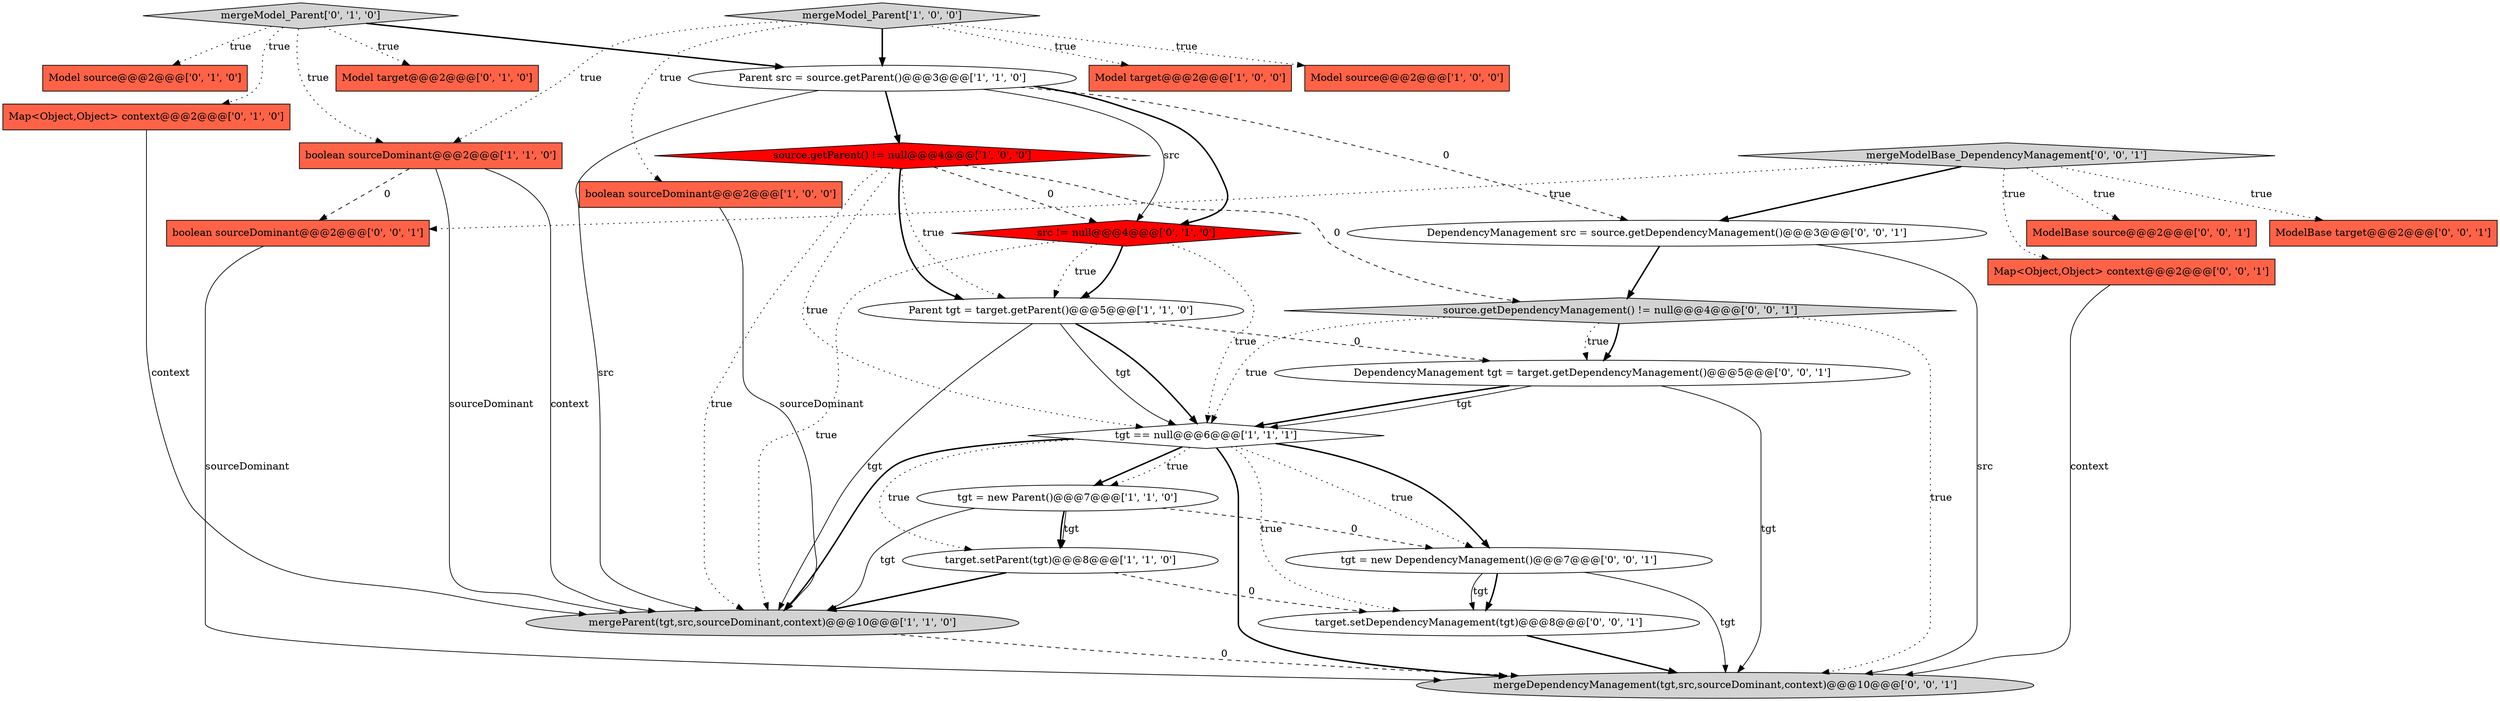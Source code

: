 digraph {
11 [style = filled, label = "boolean sourceDominant@@@2@@@['1', '1', '0']", fillcolor = tomato, shape = box image = "AAA0AAABBB1BBB"];
21 [style = filled, label = "mergeDependencyManagement(tgt,src,sourceDominant,context)@@@10@@@['0', '0', '1']", fillcolor = lightgray, shape = ellipse image = "AAA0AAABBB3BBB"];
5 [style = filled, label = "Parent src = source.getParent()@@@3@@@['1', '1', '0']", fillcolor = white, shape = ellipse image = "AAA0AAABBB1BBB"];
10 [style = filled, label = "Parent tgt = target.getParent()@@@5@@@['1', '1', '0']", fillcolor = white, shape = ellipse image = "AAA0AAABBB1BBB"];
2 [style = filled, label = "mergeParent(tgt,src,sourceDominant,context)@@@10@@@['1', '1', '0']", fillcolor = lightgray, shape = ellipse image = "AAA0AAABBB1BBB"];
7 [style = filled, label = "source.getParent() != null@@@4@@@['1', '0', '0']", fillcolor = red, shape = diamond image = "AAA1AAABBB1BBB"];
4 [style = filled, label = "target.setParent(tgt)@@@8@@@['1', '1', '0']", fillcolor = white, shape = ellipse image = "AAA0AAABBB1BBB"];
20 [style = filled, label = "DependencyManagement tgt = target.getDependencyManagement()@@@5@@@['0', '0', '1']", fillcolor = white, shape = ellipse image = "AAA0AAABBB3BBB"];
14 [style = filled, label = "Model source@@@2@@@['0', '1', '0']", fillcolor = tomato, shape = box image = "AAA0AAABBB2BBB"];
26 [style = filled, label = "boolean sourceDominant@@@2@@@['0', '0', '1']", fillcolor = tomato, shape = box image = "AAA0AAABBB3BBB"];
3 [style = filled, label = "Model target@@@2@@@['1', '0', '0']", fillcolor = tomato, shape = box image = "AAA0AAABBB1BBB"];
22 [style = filled, label = "Map<Object,Object> context@@@2@@@['0', '0', '1']", fillcolor = tomato, shape = box image = "AAA0AAABBB3BBB"];
15 [style = filled, label = "Map<Object,Object> context@@@2@@@['0', '1', '0']", fillcolor = tomato, shape = box image = "AAA0AAABBB2BBB"];
1 [style = filled, label = "tgt == null@@@6@@@['1', '1', '1']", fillcolor = white, shape = diamond image = "AAA0AAABBB1BBB"];
8 [style = filled, label = "tgt = new Parent()@@@7@@@['1', '1', '0']", fillcolor = white, shape = ellipse image = "AAA0AAABBB1BBB"];
23 [style = filled, label = "source.getDependencyManagement() != null@@@4@@@['0', '0', '1']", fillcolor = lightgray, shape = diamond image = "AAA0AAABBB3BBB"];
19 [style = filled, label = "DependencyManagement src = source.getDependencyManagement()@@@3@@@['0', '0', '1']", fillcolor = white, shape = ellipse image = "AAA0AAABBB3BBB"];
0 [style = filled, label = "Model source@@@2@@@['1', '0', '0']", fillcolor = tomato, shape = box image = "AAA0AAABBB1BBB"];
13 [style = filled, label = "mergeModel_Parent['0', '1', '0']", fillcolor = lightgray, shape = diamond image = "AAA0AAABBB2BBB"];
27 [style = filled, label = "mergeModelBase_DependencyManagement['0', '0', '1']", fillcolor = lightgray, shape = diamond image = "AAA0AAABBB3BBB"];
12 [style = filled, label = "src != null@@@4@@@['0', '1', '0']", fillcolor = red, shape = diamond image = "AAA1AAABBB2BBB"];
9 [style = filled, label = "boolean sourceDominant@@@2@@@['1', '0', '0']", fillcolor = tomato, shape = box image = "AAA0AAABBB1BBB"];
16 [style = filled, label = "Model target@@@2@@@['0', '1', '0']", fillcolor = tomato, shape = box image = "AAA0AAABBB2BBB"];
24 [style = filled, label = "tgt = new DependencyManagement()@@@7@@@['0', '0', '1']", fillcolor = white, shape = ellipse image = "AAA0AAABBB3BBB"];
25 [style = filled, label = "ModelBase source@@@2@@@['0', '0', '1']", fillcolor = tomato, shape = box image = "AAA0AAABBB3BBB"];
17 [style = filled, label = "ModelBase target@@@2@@@['0', '0', '1']", fillcolor = tomato, shape = box image = "AAA0AAABBB3BBB"];
18 [style = filled, label = "target.setDependencyManagement(tgt)@@@8@@@['0', '0', '1']", fillcolor = white, shape = ellipse image = "AAA0AAABBB3BBB"];
6 [style = filled, label = "mergeModel_Parent['1', '0', '0']", fillcolor = lightgray, shape = diamond image = "AAA0AAABBB1BBB"];
4->18 [style = dashed, label="0"];
5->12 [style = solid, label="src"];
7->2 [style = dotted, label="true"];
13->16 [style = dotted, label="true"];
23->20 [style = bold, label=""];
11->2 [style = solid, label="sourceDominant"];
15->2 [style = solid, label="context"];
1->8 [style = bold, label=""];
7->10 [style = dotted, label="true"];
27->22 [style = dotted, label="true"];
27->25 [style = dotted, label="true"];
7->23 [style = dashed, label="0"];
11->2 [style = solid, label="context"];
7->10 [style = bold, label=""];
20->21 [style = solid, label="tgt"];
27->26 [style = dotted, label="true"];
1->24 [style = dotted, label="true"];
11->26 [style = dashed, label="0"];
12->2 [style = dotted, label="true"];
23->21 [style = dotted, label="true"];
8->4 [style = solid, label="tgt"];
12->1 [style = dotted, label="true"];
1->4 [style = dotted, label="true"];
4->2 [style = bold, label=""];
20->1 [style = bold, label=""];
8->24 [style = dashed, label="0"];
10->1 [style = solid, label="tgt"];
10->2 [style = solid, label="tgt"];
5->2 [style = solid, label="src"];
24->18 [style = bold, label=""];
22->21 [style = solid, label="context"];
1->18 [style = dotted, label="true"];
6->5 [style = bold, label=""];
23->20 [style = dotted, label="true"];
12->10 [style = bold, label=""];
23->1 [style = dotted, label="true"];
12->10 [style = dotted, label="true"];
26->21 [style = solid, label="sourceDominant"];
5->12 [style = bold, label=""];
6->9 [style = dotted, label="true"];
2->21 [style = dashed, label="0"];
1->24 [style = bold, label=""];
1->21 [style = bold, label=""];
19->23 [style = bold, label=""];
24->21 [style = solid, label="tgt"];
9->2 [style = solid, label="sourceDominant"];
19->21 [style = solid, label="src"];
1->8 [style = dotted, label="true"];
24->18 [style = solid, label="tgt"];
13->5 [style = bold, label=""];
7->12 [style = dashed, label="0"];
5->7 [style = bold, label=""];
13->11 [style = dotted, label="true"];
10->20 [style = dashed, label="0"];
13->15 [style = dotted, label="true"];
1->2 [style = bold, label=""];
27->19 [style = bold, label=""];
6->0 [style = dotted, label="true"];
8->4 [style = bold, label=""];
18->21 [style = bold, label=""];
6->11 [style = dotted, label="true"];
6->3 [style = dotted, label="true"];
8->2 [style = solid, label="tgt"];
10->1 [style = bold, label=""];
7->1 [style = dotted, label="true"];
13->14 [style = dotted, label="true"];
27->17 [style = dotted, label="true"];
5->19 [style = dashed, label="0"];
20->1 [style = solid, label="tgt"];
}
